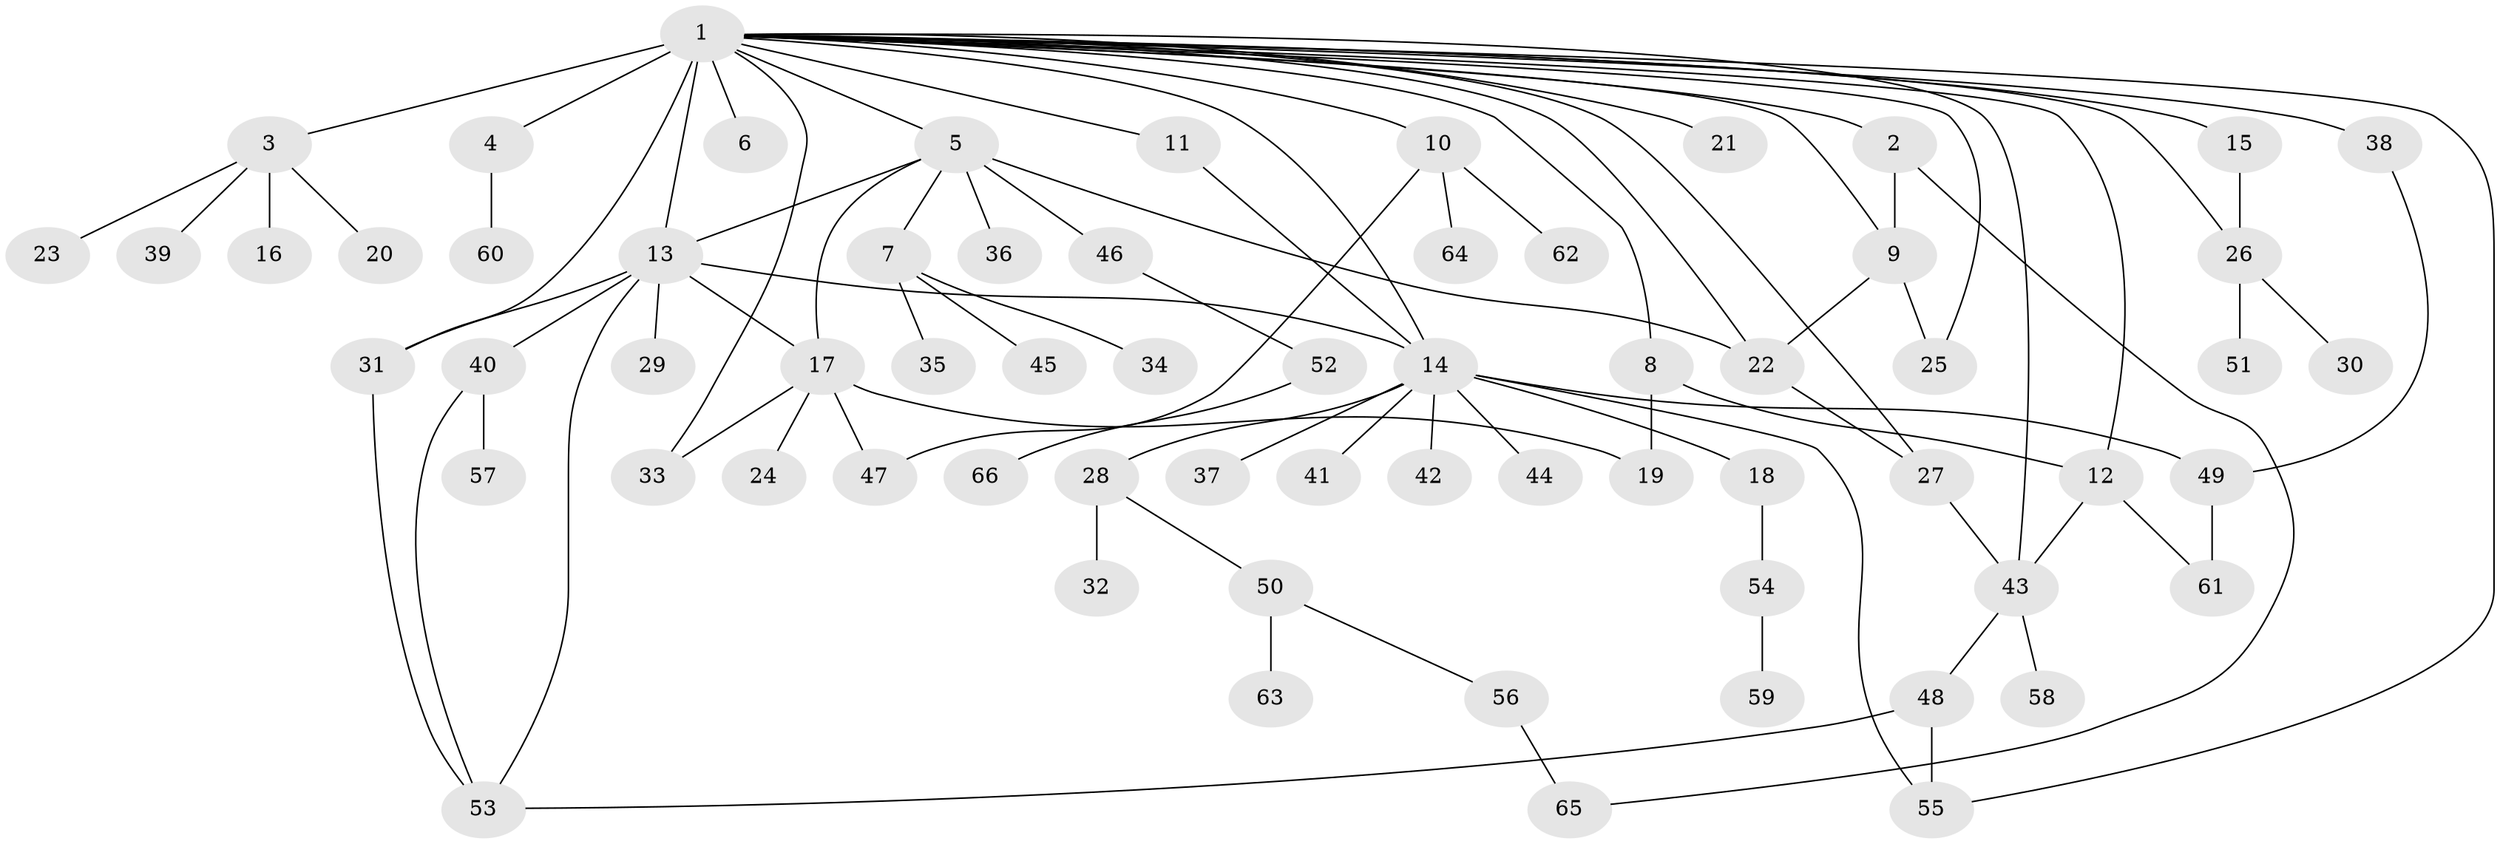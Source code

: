 // original degree distribution, {44: 0.007575757575757576, 3: 0.12121212121212122, 6: 0.007575757575757576, 10: 0.007575757575757576, 2: 0.18181818181818182, 5: 0.08333333333333333, 7: 0.015151515151515152, 1: 0.5378787878787878, 12: 0.007575757575757576, 4: 0.030303030303030304}
// Generated by graph-tools (version 1.1) at 2025/50/03/04/25 22:50:07]
// undirected, 66 vertices, 90 edges
graph export_dot {
  node [color=gray90,style=filled];
  1;
  2;
  3;
  4;
  5;
  6;
  7;
  8;
  9;
  10;
  11;
  12;
  13;
  14;
  15;
  16;
  17;
  18;
  19;
  20;
  21;
  22;
  23;
  24;
  25;
  26;
  27;
  28;
  29;
  30;
  31;
  32;
  33;
  34;
  35;
  36;
  37;
  38;
  39;
  40;
  41;
  42;
  43;
  44;
  45;
  46;
  47;
  48;
  49;
  50;
  51;
  52;
  53;
  54;
  55;
  56;
  57;
  58;
  59;
  60;
  61;
  62;
  63;
  64;
  65;
  66;
  1 -- 2 [weight=1.0];
  1 -- 3 [weight=1.0];
  1 -- 4 [weight=1.0];
  1 -- 5 [weight=1.0];
  1 -- 6 [weight=1.0];
  1 -- 8 [weight=1.0];
  1 -- 9 [weight=1.0];
  1 -- 10 [weight=1.0];
  1 -- 11 [weight=1.0];
  1 -- 12 [weight=1.0];
  1 -- 13 [weight=16.0];
  1 -- 14 [weight=1.0];
  1 -- 15 [weight=1.0];
  1 -- 21 [weight=1.0];
  1 -- 22 [weight=1.0];
  1 -- 25 [weight=1.0];
  1 -- 26 [weight=1.0];
  1 -- 27 [weight=1.0];
  1 -- 31 [weight=1.0];
  1 -- 33 [weight=1.0];
  1 -- 38 [weight=1.0];
  1 -- 43 [weight=1.0];
  1 -- 55 [weight=1.0];
  2 -- 9 [weight=3.0];
  2 -- 65 [weight=1.0];
  3 -- 16 [weight=1.0];
  3 -- 20 [weight=1.0];
  3 -- 23 [weight=1.0];
  3 -- 39 [weight=1.0];
  4 -- 60 [weight=1.0];
  5 -- 7 [weight=1.0];
  5 -- 13 [weight=1.0];
  5 -- 17 [weight=1.0];
  5 -- 22 [weight=1.0];
  5 -- 36 [weight=2.0];
  5 -- 46 [weight=1.0];
  7 -- 34 [weight=1.0];
  7 -- 35 [weight=1.0];
  7 -- 45 [weight=1.0];
  8 -- 12 [weight=1.0];
  8 -- 19 [weight=3.0];
  9 -- 22 [weight=1.0];
  9 -- 25 [weight=1.0];
  10 -- 47 [weight=1.0];
  10 -- 62 [weight=1.0];
  10 -- 64 [weight=1.0];
  11 -- 14 [weight=1.0];
  12 -- 43 [weight=1.0];
  12 -- 61 [weight=1.0];
  13 -- 14 [weight=1.0];
  13 -- 17 [weight=1.0];
  13 -- 29 [weight=1.0];
  13 -- 31 [weight=1.0];
  13 -- 40 [weight=1.0];
  13 -- 53 [weight=1.0];
  14 -- 18 [weight=1.0];
  14 -- 28 [weight=1.0];
  14 -- 37 [weight=1.0];
  14 -- 41 [weight=1.0];
  14 -- 42 [weight=1.0];
  14 -- 44 [weight=1.0];
  14 -- 49 [weight=1.0];
  14 -- 55 [weight=1.0];
  15 -- 26 [weight=1.0];
  17 -- 19 [weight=1.0];
  17 -- 24 [weight=1.0];
  17 -- 33 [weight=1.0];
  17 -- 47 [weight=1.0];
  18 -- 54 [weight=1.0];
  22 -- 27 [weight=2.0];
  26 -- 30 [weight=1.0];
  26 -- 51 [weight=1.0];
  27 -- 43 [weight=1.0];
  28 -- 32 [weight=1.0];
  28 -- 50 [weight=1.0];
  31 -- 53 [weight=1.0];
  38 -- 49 [weight=1.0];
  40 -- 53 [weight=1.0];
  40 -- 57 [weight=2.0];
  43 -- 48 [weight=1.0];
  43 -- 58 [weight=1.0];
  46 -- 52 [weight=1.0];
  48 -- 53 [weight=1.0];
  48 -- 55 [weight=1.0];
  49 -- 61 [weight=2.0];
  50 -- 56 [weight=1.0];
  50 -- 63 [weight=1.0];
  52 -- 66 [weight=1.0];
  54 -- 59 [weight=3.0];
  56 -- 65 [weight=1.0];
}
